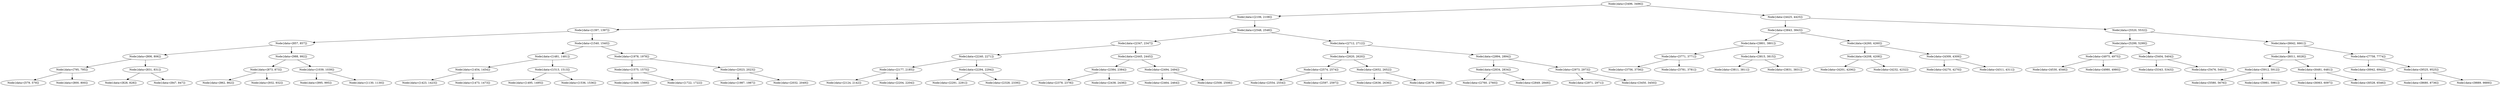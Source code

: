 digraph G{
8933868 [label="Node{data=[3496, 3496]}"]
8933868 -> 414453734
414453734 [label="Node{data=[2106, 2108]}"]
414453734 -> 1905830810
1905830810 [label="Node{data=[1397, 1397]}"]
1905830810 -> 1742056495
1742056495 [label="Node{data=[857, 857]}"]
1742056495 -> 621843976
621843976 [label="Node{data=[806, 806]}"]
621843976 -> 493057651
493057651 [label="Node{data=[795, 795]}"]
493057651 -> 689162814
689162814 [label="Node{data=[579, 579]}"]
493057651 -> 1668136935
1668136935 [label="Node{data=[800, 800]}"]
621843976 -> 1122813268
1122813268 [label="Node{data=[831, 831]}"]
1122813268 -> 1144714132
1144714132 [label="Node{data=[828, 828]}"]
1122813268 -> 1934590743
1934590743 [label="Node{data=[847, 847]}"]
1742056495 -> 2111019038
2111019038 [label="Node{data=[988, 992]}"]
2111019038 -> 1496396949
1496396949 [label="Node{data=[873, 873]}"]
1496396949 -> 1241827956
1241827956 [label="Node{data=[862, 862]}"]
1496396949 -> 1163706136
1163706136 [label="Node{data=[932, 932]}"]
2111019038 -> 615439557
615439557 [label="Node{data=[1039, 1039]}"]
615439557 -> 1961611609
1961611609 [label="Node{data=[995, 995]}"]
615439557 -> 407958234
407958234 [label="Node{data=[1130, 1130]}"]
1905830810 -> 953428663
953428663 [label="Node{data=[1540, 1540]}"]
953428663 -> 1791922588
1791922588 [label="Node{data=[1481, 1481]}"]
1791922588 -> 1074128005
1074128005 [label="Node{data=[1454, 1454]}"]
1074128005 -> 1599871101
1599871101 [label="Node{data=[1423, 1423]}"]
1074128005 -> 1178861747
1178861747 [label="Node{data=[1473, 1473]}"]
1791922588 -> 1477979030
1477979030 [label="Node{data=[1513, 1513]}"]
1477979030 -> 936828380
936828380 [label="Node{data=[1495, 1495]}"]
1477979030 -> 150385835
150385835 [label="Node{data=[1536, 1536]}"]
953428663 -> 1850834078
1850834078 [label="Node{data=[1978, 1978]}"]
1850834078 -> 1997319769
1997319769 [label="Node{data=[1575, 1575]}"]
1997319769 -> 1991615833
1991615833 [label="Node{data=[1569, 1569]}"]
1997319769 -> 1272644808
1272644808 [label="Node{data=[1722, 1722]}"]
1850834078 -> 780870817
780870817 [label="Node{data=[2023, 2023]}"]
780870817 -> 1021786447
1021786447 [label="Node{data=[1987, 1987]}"]
780870817 -> 1730399463
1730399463 [label="Node{data=[2032, 2049]}"]
414453734 -> 1959623055
1959623055 [label="Node{data=[2548, 2548]}"]
1959623055 -> 51705243
51705243 [label="Node{data=[2347, 2347]}"]
51705243 -> 104634871
104634871 [label="Node{data=[2240, 2271]}"]
104634871 -> 2130782499
2130782499 [label="Node{data=[2177, 2185]}"]
2130782499 -> 1612654157
1612654157 [label="Node{data=[2124, 2142]}"]
2130782499 -> 1141096440
1141096440 [label="Node{data=[2204, 2204]}"]
104634871 -> 638743982
638743982 [label="Node{data=[2294, 2294]}"]
638743982 -> 1345063038
1345063038 [label="Node{data=[2291, 2291]}"]
638743982 -> 1234723192
1234723192 [label="Node{data=[2328, 2339]}"]
51705243 -> 280886220
280886220 [label="Node{data=[2445, 2445]}"]
280886220 -> 632767344
632767344 [label="Node{data=[2384, 2384]}"]
632767344 -> 367575104
367575104 [label="Node{data=[2378, 2378]}"]
632767344 -> 527556644
527556644 [label="Node{data=[2438, 2438]}"]
280886220 -> 1626147741
1626147741 [label="Node{data=[2494, 2494]}"]
1626147741 -> 2136893491
2136893491 [label="Node{data=[2464, 2464]}"]
1626147741 -> 744967512
744967512 [label="Node{data=[2508, 2508]}"]
1959623055 -> 1007151152
1007151152 [label="Node{data=[2712, 2712]}"]
1007151152 -> 884911566
884911566 [label="Node{data=[2620, 2620]}"]
884911566 -> 942494874
942494874 [label="Node{data=[2574, 2574]}"]
942494874 -> 783733578
783733578 [label="Node{data=[2554, 2554]}"]
942494874 -> 762570948
762570948 [label="Node{data=[2597, 2597]}"]
884911566 -> 1826807929
1826807929 [label="Node{data=[2652, 2652]}"]
1826807929 -> 1043980539
1043980539 [label="Node{data=[2636, 2636]}"]
1826807929 -> 638404853
638404853 [label="Node{data=[2679, 2680]}"]
1007151152 -> 344633656
344633656 [label="Node{data=[2894, 2894]}"]
344633656 -> 1863346936
1863346936 [label="Node{data=[2834, 2834]}"]
1863346936 -> 517960153
517960153 [label="Node{data=[2760, 2760]}"]
1863346936 -> 1390008343
1390008343 [label="Node{data=[2849, 2849]}"]
344633656 -> 320577541
320577541 [label="Node{data=[2973, 2973]}"]
320577541 -> 2133876532
2133876532 [label="Node{data=[2971, 2971]}"]
320577541 -> 444901554
444901554 [label="Node{data=[3450, 3450]}"]
8933868 -> 100782741
100782741 [label="Node{data=[4425, 4425]}"]
100782741 -> 1213485528
1213485528 [label="Node{data=[3843, 3843]}"]
1213485528 -> 903904793
903904793 [label="Node{data=[3801, 3801]}"]
903904793 -> 169775407
169775407 [label="Node{data=[3771, 3771]}"]
169775407 -> 33779587
33779587 [label="Node{data=[3756, 3756]}"]
169775407 -> 1756570762
1756570762 [label="Node{data=[3781, 3781]}"]
903904793 -> 1578471219
1578471219 [label="Node{data=[3815, 3815]}"]
1578471219 -> 553445943
553445943 [label="Node{data=[3811, 3811]}"]
1578471219 -> 966457052
966457052 [label="Node{data=[3831, 3831]}"]
1213485528 -> 1224475153
1224475153 [label="Node{data=[4260, 4260]}"]
1224475153 -> 987918378
987918378 [label="Node{data=[4208, 4208]}"]
987918378 -> 2097711123
2097711123 [label="Node{data=[4201, 4206]}"]
987918378 -> 323665272
323665272 [label="Node{data=[4232, 4232]}"]
1224475153 -> 990828938
990828938 [label="Node{data=[4309, 4309]}"]
990828938 -> 306482657
306482657 [label="Node{data=[4270, 4270]}"]
990828938 -> 724944810
724944810 [label="Node{data=[4311, 4311]}"]
100782741 -> 1842482889
1842482889 [label="Node{data=[5520, 5532]}"]
1842482889 -> 551377008
551377008 [label="Node{data=[5299, 5299]}"]
551377008 -> 373355023
373355023 [label="Node{data=[4975, 4975]}"]
373355023 -> 323846138
323846138 [label="Node{data=[4530, 4546]}"]
373355023 -> 1855229724
1855229724 [label="Node{data=[4980, 4980]}"]
551377008 -> 608195686
608195686 [label="Node{data=[5404, 5404]}"]
608195686 -> 889260651
889260651 [label="Node{data=[5343, 5343]}"]
608195686 -> 1296761246
1296761246 [label="Node{data=[5476, 5491]}"]
1842482889 -> 133008196
133008196 [label="Node{data=[6642, 6661]}"]
133008196 -> 556272827
556272827 [label="Node{data=[6011, 6028]}"]
556272827 -> 482805927
482805927 [label="Node{data=[5912, 5912]}"]
482805927 -> 160804176
160804176 [label="Node{data=[5580, 5676]}"]
482805927 -> 1648992397
1648992397 [label="Node{data=[5981, 5981]}"]
556272827 -> 56960427
56960427 [label="Node{data=[6481, 6481]}"]
56960427 -> 658736976
658736976 [label="Node{data=[6063, 6097]}"]
56960427 -> 60314053
60314053 [label="Node{data=[6528, 6546]}"]
133008196 -> 746247411
746247411 [label="Node{data=[7758, 7774]}"]
746247411 -> 110687402
110687402 [label="Node{data=[6942, 6942]}"]
746247411 -> 1037732398
1037732398 [label="Node{data=[9525, 9525]}"]
1037732398 -> 2081284649
2081284649 [label="Node{data=[8680, 8736]}"]
1037732398 -> 111832087
111832087 [label="Node{data=[9889, 9889]}"]
}